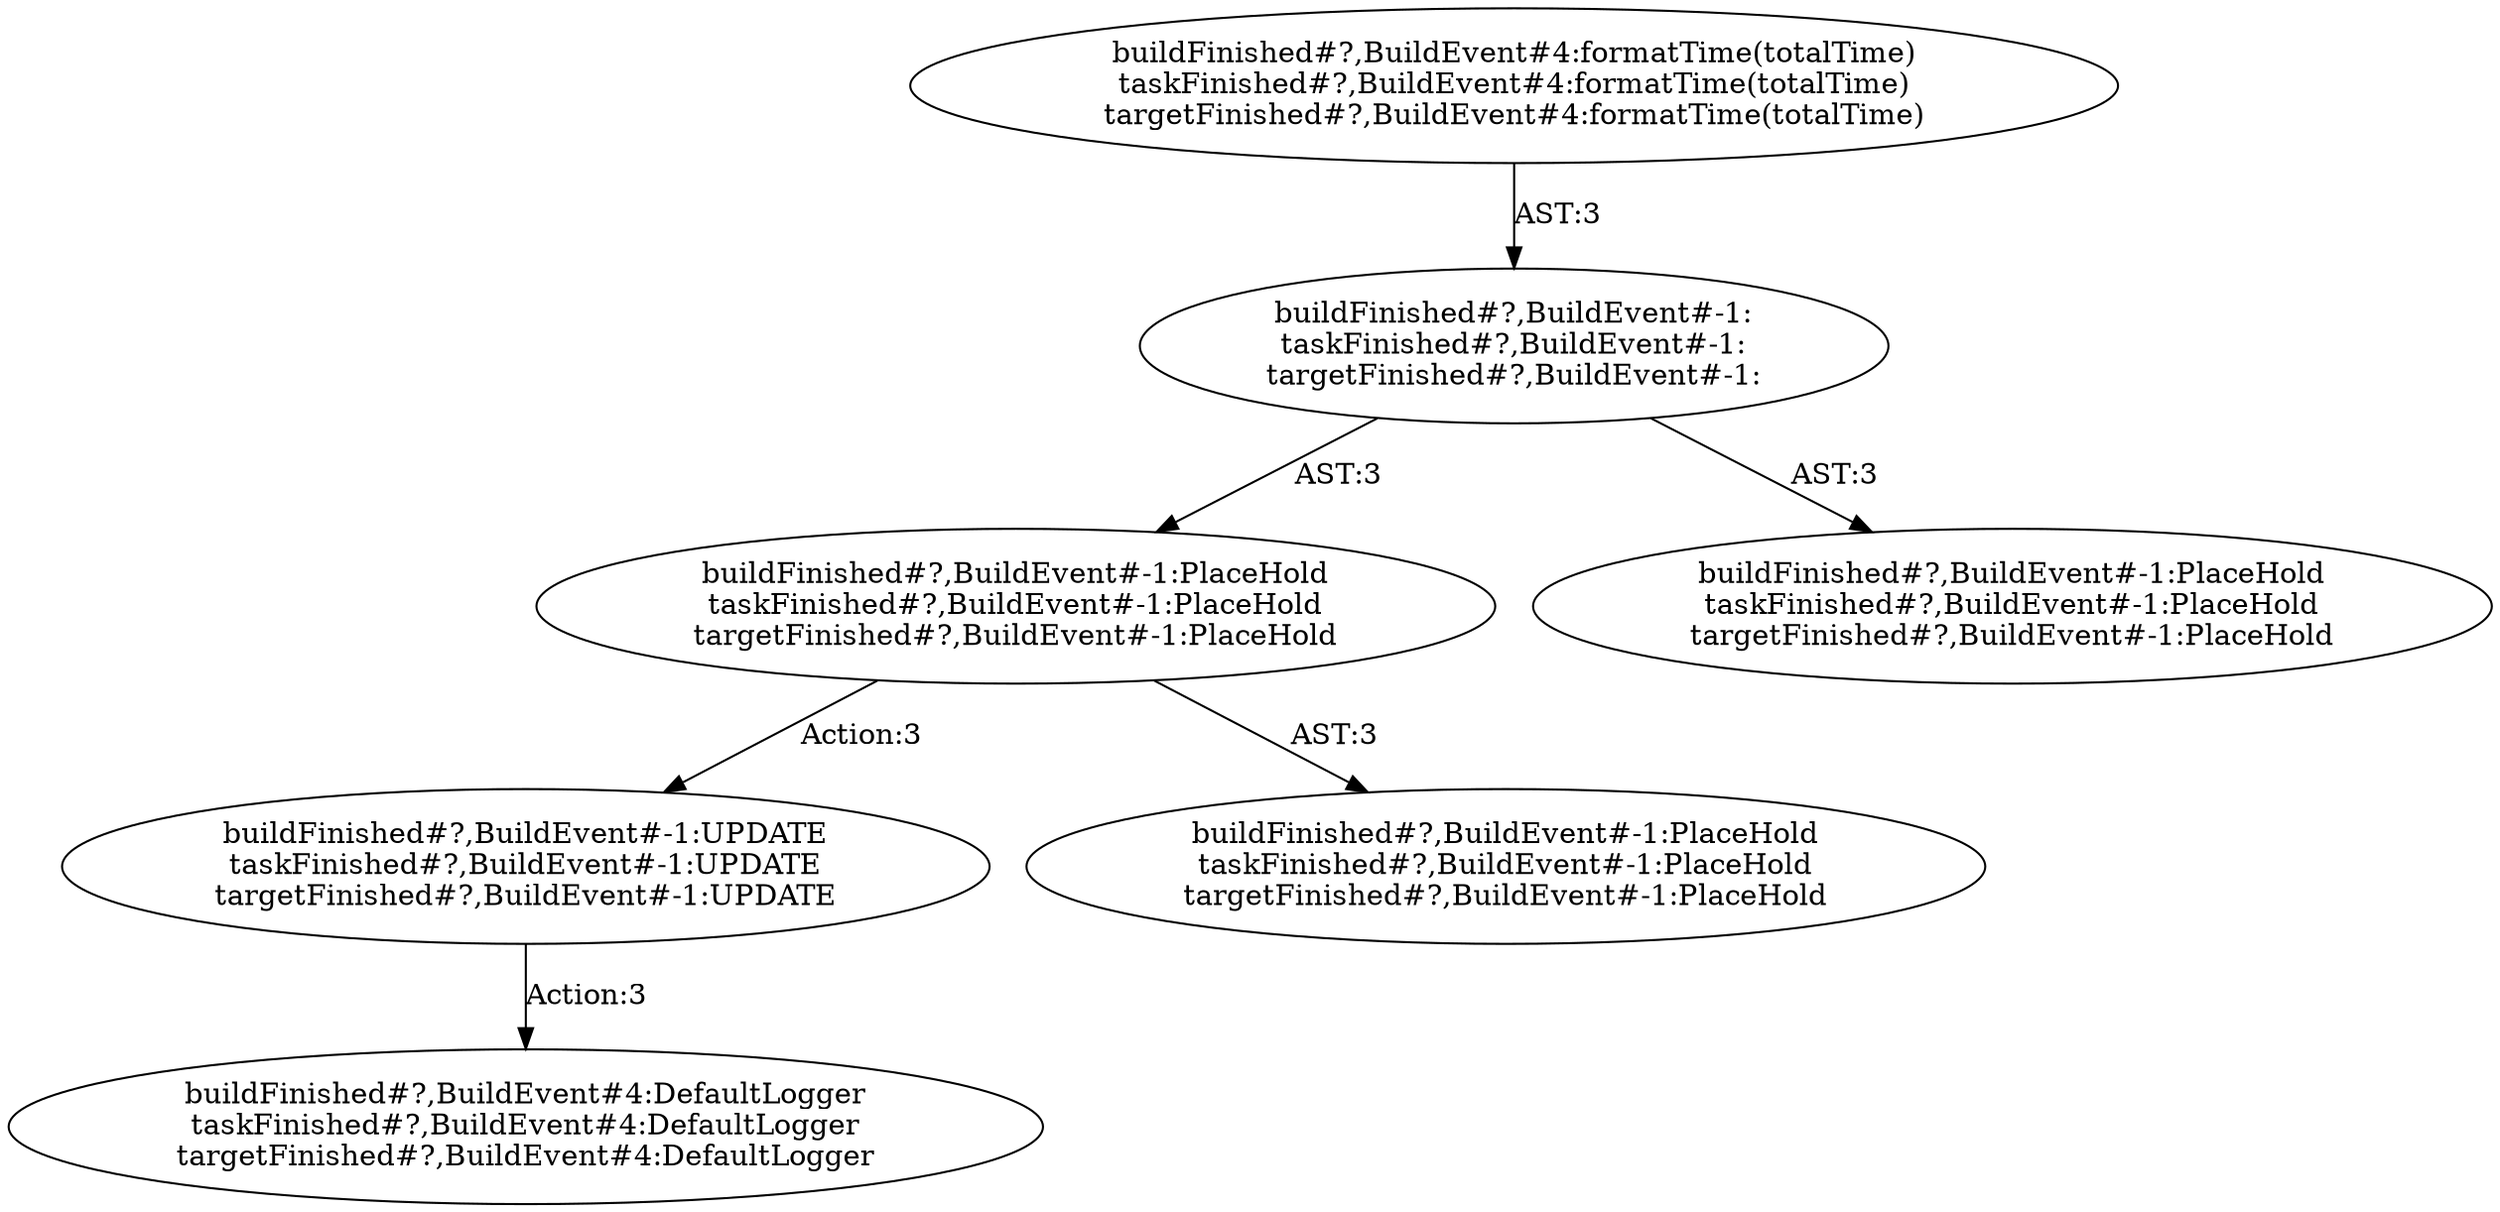 digraph "Pattern" {
0 [label="buildFinished#?,BuildEvent#-1:UPDATE
taskFinished#?,BuildEvent#-1:UPDATE
targetFinished#?,BuildEvent#-1:UPDATE" shape=ellipse]
1 [label="buildFinished#?,BuildEvent#-1:PlaceHold
taskFinished#?,BuildEvent#-1:PlaceHold
targetFinished#?,BuildEvent#-1:PlaceHold" shape=ellipse]
2 [label="buildFinished#?,BuildEvent#-1:
taskFinished#?,BuildEvent#-1:
targetFinished#?,BuildEvent#-1:" shape=ellipse]
3 [label="buildFinished#?,BuildEvent#4:formatTime(totalTime)
taskFinished#?,BuildEvent#4:formatTime(totalTime)
targetFinished#?,BuildEvent#4:formatTime(totalTime)" shape=ellipse]
4 [label="buildFinished#?,BuildEvent#-1:PlaceHold
taskFinished#?,BuildEvent#-1:PlaceHold
targetFinished#?,BuildEvent#-1:PlaceHold" shape=ellipse]
5 [label="buildFinished#?,BuildEvent#-1:PlaceHold
taskFinished#?,BuildEvent#-1:PlaceHold
targetFinished#?,BuildEvent#-1:PlaceHold" shape=ellipse]
6 [label="buildFinished#?,BuildEvent#4:DefaultLogger
taskFinished#?,BuildEvent#4:DefaultLogger
targetFinished#?,BuildEvent#4:DefaultLogger" shape=ellipse]
0 -> 6 [label="Action:3"];
1 -> 0 [label="Action:3"];
1 -> 5 [label="AST:3"];
2 -> 1 [label="AST:3"];
2 -> 4 [label="AST:3"];
3 -> 2 [label="AST:3"];
}